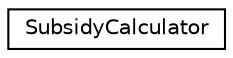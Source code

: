 digraph "Graphical Class Hierarchy"
{
 // INTERACTIVE_SVG=YES
 // LATEX_PDF_SIZE
  edge [fontname="Helvetica",fontsize="10",labelfontname="Helvetica",labelfontsize="10"];
  node [fontname="Helvetica",fontsize="10",shape=record];
  rankdir="LR";
  Node0 [label="SubsidyCalculator",height=0.2,width=0.4,color="black", fillcolor="white", style="filled",URL="$classwjh__sv_1_1_subsidy_calculator.html",tooltip="Class SubsidyCalculator: calculate social insurance subsidy for supervisor."];
}

